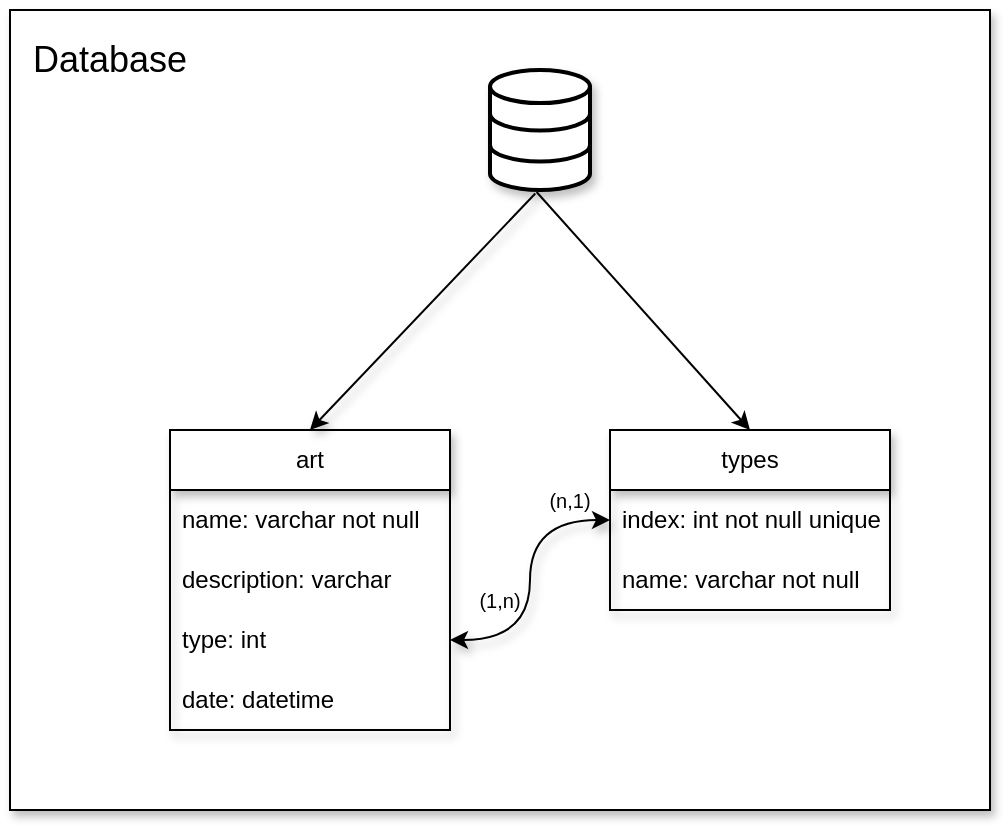 <mxfile version="24.8.4">
  <diagram name="Página-1" id="GoFBz2xy9S85fl3E0KTB">
    <mxGraphModel dx="1042" dy="614" grid="1" gridSize="10" guides="1" tooltips="1" connect="1" arrows="1" fold="1" page="1" pageScale="1" pageWidth="827" pageHeight="1169" math="0" shadow="0">
      <root>
        <mxCell id="0" />
        <mxCell id="1" parent="0" />
        <mxCell id="z8z0mmKsf-3tCfyC17rY-1" value="" style="rounded=0;whiteSpace=wrap;html=1;shadow=1;" parent="1" vertex="1">
          <mxGeometry x="80" y="80" width="490" height="400" as="geometry" />
        </mxCell>
        <mxCell id="z8z0mmKsf-3tCfyC17rY-2" value="&lt;font style=&quot;font-size: 18px;&quot;&gt;Database&lt;/font&gt;" style="text;html=1;align=center;verticalAlign=middle;whiteSpace=wrap;rounded=0;" parent="1" vertex="1">
          <mxGeometry x="100" y="90" width="60" height="30" as="geometry" />
        </mxCell>
        <mxCell id="z8z0mmKsf-3tCfyC17rY-4" value="" style="html=1;verticalLabelPosition=bottom;align=center;labelBackgroundColor=#ffffff;verticalAlign=top;strokeWidth=2;strokeColor=#000000;shadow=1;dashed=0;shape=mxgraph.ios7.icons.data;" parent="1" vertex="1">
          <mxGeometry x="320" y="110" width="50" height="60" as="geometry" />
        </mxCell>
        <mxCell id="z8z0mmKsf-3tCfyC17rY-6" value="art" style="swimlane;fontStyle=0;childLayout=stackLayout;horizontal=1;startSize=30;horizontalStack=0;resizeParent=1;resizeParentMax=0;resizeLast=0;collapsible=1;marginBottom=0;whiteSpace=wrap;html=1;glass=0;rounded=0;shadow=1;" parent="1" vertex="1">
          <mxGeometry x="160" y="290" width="140" height="150" as="geometry" />
        </mxCell>
        <mxCell id="z8z0mmKsf-3tCfyC17rY-7" value="name: varchar not null" style="text;strokeColor=none;fillColor=none;align=left;verticalAlign=middle;spacingLeft=4;spacingRight=4;overflow=hidden;points=[[0,0.5],[1,0.5]];portConstraint=eastwest;rotatable=0;whiteSpace=wrap;html=1;" parent="z8z0mmKsf-3tCfyC17rY-6" vertex="1">
          <mxGeometry y="30" width="140" height="30" as="geometry" />
        </mxCell>
        <mxCell id="z8z0mmKsf-3tCfyC17rY-8" value="description: varchar" style="text;strokeColor=none;fillColor=none;align=left;verticalAlign=middle;spacingLeft=4;spacingRight=4;overflow=hidden;points=[[0,0.5],[1,0.5]];portConstraint=eastwest;rotatable=0;whiteSpace=wrap;html=1;" parent="z8z0mmKsf-3tCfyC17rY-6" vertex="1">
          <mxGeometry y="60" width="140" height="30" as="geometry" />
        </mxCell>
        <mxCell id="z8z0mmKsf-3tCfyC17rY-9" value="type: int" style="text;strokeColor=none;fillColor=none;align=left;verticalAlign=middle;spacingLeft=4;spacingRight=4;overflow=hidden;points=[[0,0.5],[1,0.5]];portConstraint=eastwest;rotatable=0;whiteSpace=wrap;html=1;" parent="z8z0mmKsf-3tCfyC17rY-6" vertex="1">
          <mxGeometry y="90" width="140" height="30" as="geometry" />
        </mxCell>
        <mxCell id="z8z0mmKsf-3tCfyC17rY-12" value="date: datetime" style="text;strokeColor=none;fillColor=none;align=left;verticalAlign=middle;spacingLeft=4;spacingRight=4;overflow=hidden;points=[[0,0.5],[1,0.5]];portConstraint=eastwest;rotatable=0;whiteSpace=wrap;html=1;" parent="z8z0mmKsf-3tCfyC17rY-6" vertex="1">
          <mxGeometry y="120" width="140" height="30" as="geometry" />
        </mxCell>
        <mxCell id="z8z0mmKsf-3tCfyC17rY-10" value="" style="endArrow=classic;html=1;rounded=0;exitX=0.453;exitY=1.029;exitDx=0;exitDy=0;exitPerimeter=0;entryX=0.5;entryY=0;entryDx=0;entryDy=0;shadow=1;" parent="1" source="z8z0mmKsf-3tCfyC17rY-4" target="z8z0mmKsf-3tCfyC17rY-6" edge="1">
          <mxGeometry width="50" height="50" relative="1" as="geometry">
            <mxPoint x="290" y="270" as="sourcePoint" />
            <mxPoint x="340" y="220" as="targetPoint" />
          </mxGeometry>
        </mxCell>
        <mxCell id="z8z0mmKsf-3tCfyC17rY-15" value="types" style="swimlane;fontStyle=0;childLayout=stackLayout;horizontal=1;startSize=30;horizontalStack=0;resizeParent=1;resizeParentMax=0;resizeLast=0;collapsible=1;marginBottom=0;whiteSpace=wrap;html=1;shadow=1;" parent="1" vertex="1">
          <mxGeometry x="380" y="290" width="140" height="90" as="geometry" />
        </mxCell>
        <mxCell id="z8z0mmKsf-3tCfyC17rY-16" value="index: int not null unique" style="text;strokeColor=none;fillColor=none;align=left;verticalAlign=middle;spacingLeft=4;spacingRight=4;overflow=hidden;points=[[0,0.5],[1,0.5]];portConstraint=eastwest;rotatable=0;whiteSpace=wrap;html=1;" parent="z8z0mmKsf-3tCfyC17rY-15" vertex="1">
          <mxGeometry y="30" width="140" height="30" as="geometry" />
        </mxCell>
        <mxCell id="z8z0mmKsf-3tCfyC17rY-17" value="name: varchar not null" style="text;strokeColor=none;fillColor=none;align=left;verticalAlign=middle;spacingLeft=4;spacingRight=4;overflow=hidden;points=[[0,0.5],[1,0.5]];portConstraint=eastwest;rotatable=0;whiteSpace=wrap;html=1;" parent="z8z0mmKsf-3tCfyC17rY-15" vertex="1">
          <mxGeometry y="60" width="140" height="30" as="geometry" />
        </mxCell>
        <mxCell id="z8z0mmKsf-3tCfyC17rY-21" value="" style="endArrow=classic;html=1;rounded=0;exitX=0;exitY=0.5;exitDx=0;exitDy=0;entryX=1;entryY=0.5;entryDx=0;entryDy=0;edgeStyle=orthogonalEdgeStyle;curved=1;flowAnimation=0;shadow=1;startArrow=classic;startFill=1;" parent="1" source="z8z0mmKsf-3tCfyC17rY-16" target="z8z0mmKsf-3tCfyC17rY-9" edge="1">
          <mxGeometry width="50" height="50" relative="1" as="geometry">
            <mxPoint x="620" y="330" as="sourcePoint" />
            <mxPoint x="670" y="280" as="targetPoint" />
          </mxGeometry>
        </mxCell>
        <mxCell id="z8z0mmKsf-3tCfyC17rY-22" value="&lt;span style=&quot;font-size: 10px;&quot;&gt;(n,1)&lt;/span&gt;" style="text;html=1;align=center;verticalAlign=middle;whiteSpace=wrap;rounded=0;" parent="1" vertex="1">
          <mxGeometry x="330" y="310" width="60" height="30" as="geometry" />
        </mxCell>
        <mxCell id="z8z0mmKsf-3tCfyC17rY-23" value="&lt;span style=&quot;font-size: 10px;&quot;&gt;(1,n)&lt;/span&gt;" style="text;html=1;align=center;verticalAlign=middle;whiteSpace=wrap;rounded=0;" parent="1" vertex="1">
          <mxGeometry x="295" y="360" width="60" height="30" as="geometry" />
        </mxCell>
        <mxCell id="UPOoZ_uVGO87dA4sYGZ4-1" value="" style="endArrow=classic;html=1;rounded=0;entryX=0.5;entryY=0;entryDx=0;entryDy=0;exitX=0.466;exitY=1.017;exitDx=0;exitDy=0;exitPerimeter=0;" edge="1" parent="1" source="z8z0mmKsf-3tCfyC17rY-4" target="z8z0mmKsf-3tCfyC17rY-15">
          <mxGeometry width="50" height="50" relative="1" as="geometry">
            <mxPoint x="640" y="260" as="sourcePoint" />
            <mxPoint x="690" y="210" as="targetPoint" />
          </mxGeometry>
        </mxCell>
      </root>
    </mxGraphModel>
  </diagram>
</mxfile>
